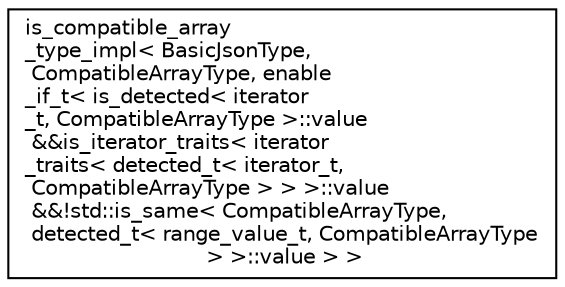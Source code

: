 digraph "Graphical Class Hierarchy"
{
 // LATEX_PDF_SIZE
  edge [fontname="Helvetica",fontsize="10",labelfontname="Helvetica",labelfontsize="10"];
  node [fontname="Helvetica",fontsize="10",shape=record];
  rankdir="LR";
  Node0 [label="is_compatible_array\l_type_impl\< BasicJsonType,\l CompatibleArrayType, enable\l_if_t\< is_detected\< iterator\l_t, CompatibleArrayType \>::value\l &&is_iterator_traits\< iterator\l_traits\< detected_t\< iterator_t,\l CompatibleArrayType \> \> \>::value\l &&!std::is_same\< CompatibleArrayType,\l detected_t\< range_value_t, CompatibleArrayType\l \> \>::value \> \>",height=0.2,width=0.4,color="black", fillcolor="white", style="filled",URL="$structdetail_1_1is__compatible__array__type__impl_3_01BasicJsonType_00_01CompatibleArrayType_00_ba7b30737b5c65ad9adb609a3762b85a.html",tooltip=" "];
}
